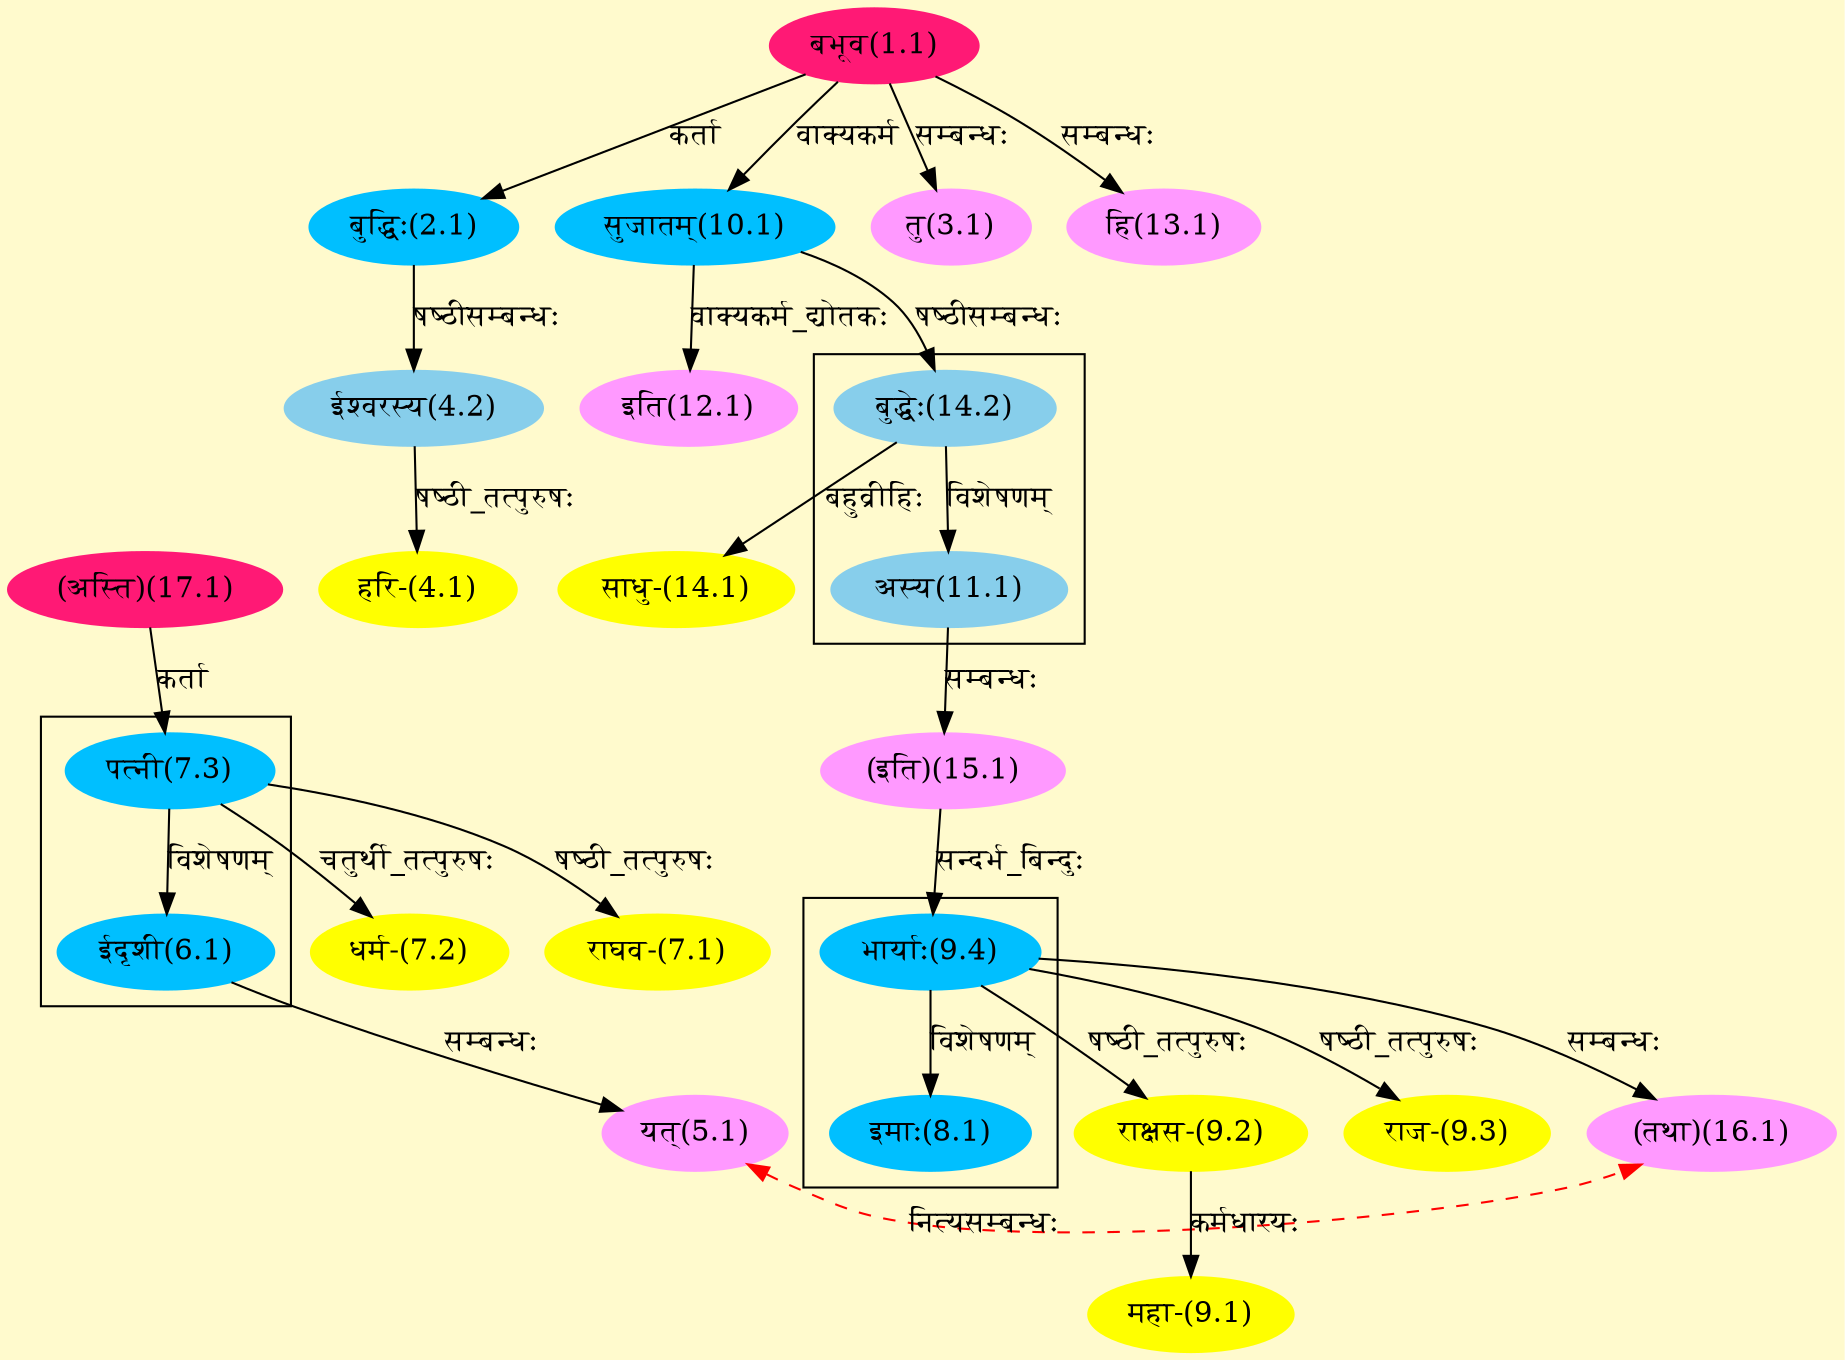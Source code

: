 digraph G{
rankdir=BT;
 compound=true;
 bgcolor="lemonchiffon1";

subgraph cluster_1{
Node6_1 [style=filled, color="#00BFFF" label = "ईदृशी(6.1)"]
Node7_3 [style=filled, color="#00BFFF" label = "पत्नी(7.3)"]

}

subgraph cluster_2{
Node8_1 [style=filled, color="#00BFFF" label = "इमाः(8.1)"]
Node9_4 [style=filled, color="#00BFFF" label = "भार्याः(9.4)"]

}

subgraph cluster_3{
Node11_1 [style=filled, color="#87CEEB" label = "अस्य(11.1)"]
Node14_2 [style=filled, color="#87CEEB" label = "बुद्धेः(14.2)"]

}
Node1_1 [style=filled, color="#FF1975" label = "बभूव(1.1)"]
Node [style=filled, color="" label = "()"]
Node2_1 [style=filled, color="#00BFFF" label = "बुद्धिः(2.1)"]
Node3_1 [style=filled, color="#FF99FF" label = "तु(3.1)"]
Node4_1 [style=filled, color="#FFFF00" label = "हरि-(4.1)"]
Node4_2 [style=filled, color="#87CEEB" label = "ईश्वरस्य(4.2)"]
Node5_1 [style=filled, color="#FF99FF" label = "यत्(5.1)"]
Node6_1 [style=filled, color="#00BFFF" label = "ईदृशी(6.1)"]
Node16_1 [style=filled, color="#FF99FF" label = "(तथा)(16.1)"]
Node7_1 [style=filled, color="#FFFF00" label = "राघव-(7.1)"]
Node7_3 [style=filled, color="#00BFFF" label = "पत्नी(7.3)"]
Node7_2 [style=filled, color="#FFFF00" label = "धर्म-(7.2)"]
Node17_1 [style=filled, color="#FF1975" label = "(अस्ति)(17.1)"]
Node9_1 [style=filled, color="#FFFF00" label = "महा-(9.1)"]
Node9_2 [style=filled, color="#FFFF00" label = "राक्षस-(9.2)"]
Node9_4 [style=filled, color="#00BFFF" label = "भार्याः(9.4)"]
Node9_3 [style=filled, color="#FFFF00" label = "राज-(9.3)"]
Node15_1 [style=filled, color="#FF99FF" label = "(इति)(15.1)"]
Node10_1 [style=filled, color="#00BFFF" label = "सुजातम्(10.1)"]
Node12_1 [style=filled, color="#FF99FF" label = "इति(12.1)"]
Node13_1 [style=filled, color="#FF99FF" label = "हि(13.1)"]
Node14_1 [style=filled, color="#FFFF00" label = "साधु-(14.1)"]
Node14_2 [style=filled, color="#87CEEB" label = "बुद्धेः(14.2)"]
Node11_1 [style=filled, color="#87CEEB" label = "अस्य(11.1)"]
{rank = same; Node5_1; Node16_1;}
/* Start of Relations section */

Node2_1 -> Node1_1 [  label="कर्ता"  dir="back" ]
Node3_1 -> Node1_1 [  label="सम्बन्धः"  dir="back" ]
Node4_1 -> Node4_2 [  label="षष्ठी_तत्पुरुषः"  dir="back" ]
Node4_2 -> Node2_1 [  label="षष्ठीसम्बन्धः"  dir="back" ]
Node5_1 -> Node6_1 [  label="सम्बन्धः"  dir="back" ]
Node5_1 -> Node16_1 [ style=dashed color="red" label="नित्यसम्बन्धः"  dir="both" ]
Node6_1 -> Node7_3 [  label="विशेषणम्"  dir="back" ]
Node7_1 -> Node7_3 [  label="षष्ठी_तत्पुरुषः"  dir="back" ]
Node7_2 -> Node7_3 [  label="चतुर्थी_तत्पुरुषः"  dir="back" ]
Node7_3 -> Node17_1 [  label="कर्ता"  dir="back" ]
Node8_1 -> Node9_4 [  label="विशेषणम्"  dir="back" ]
Node9_1 -> Node9_2 [  label="कर्मधारयः"  dir="back" ]
Node9_2 -> Node9_4 [  label="षष्ठी_तत्पुरुषः"  dir="back" ]
Node9_3 -> Node9_4 [  label="षष्ठी_तत्पुरुषः"  dir="back" ]
Node9_4 -> Node15_1 [  label="सन्दर्भ_बिन्दुः"  dir="back" ]
Node10_1 -> Node1_1 [  label="वाक्यकर्म"  dir="back" ]
Node11_1 -> Node14_2 [  label="विशेषणम्"  dir="back" ]
Node12_1 -> Node10_1 [  label="वाक्यकर्म_द्योतकः"  dir="back" ]
Node13_1 -> Node1_1 [  label="सम्बन्धः"  dir="back" ]
Node14_1 -> Node14_2 [  label="बहुव्रीहिः"  dir="back" ]
Node14_2 -> Node10_1 [  label="षष्ठीसम्बन्धः"  dir="back" ]
Node15_1 -> Node11_1 [  label="सम्बन्धः"  dir="back" ]
Node16_1 -> Node9_4 [  label="सम्बन्धः"  dir="back" ]
}
